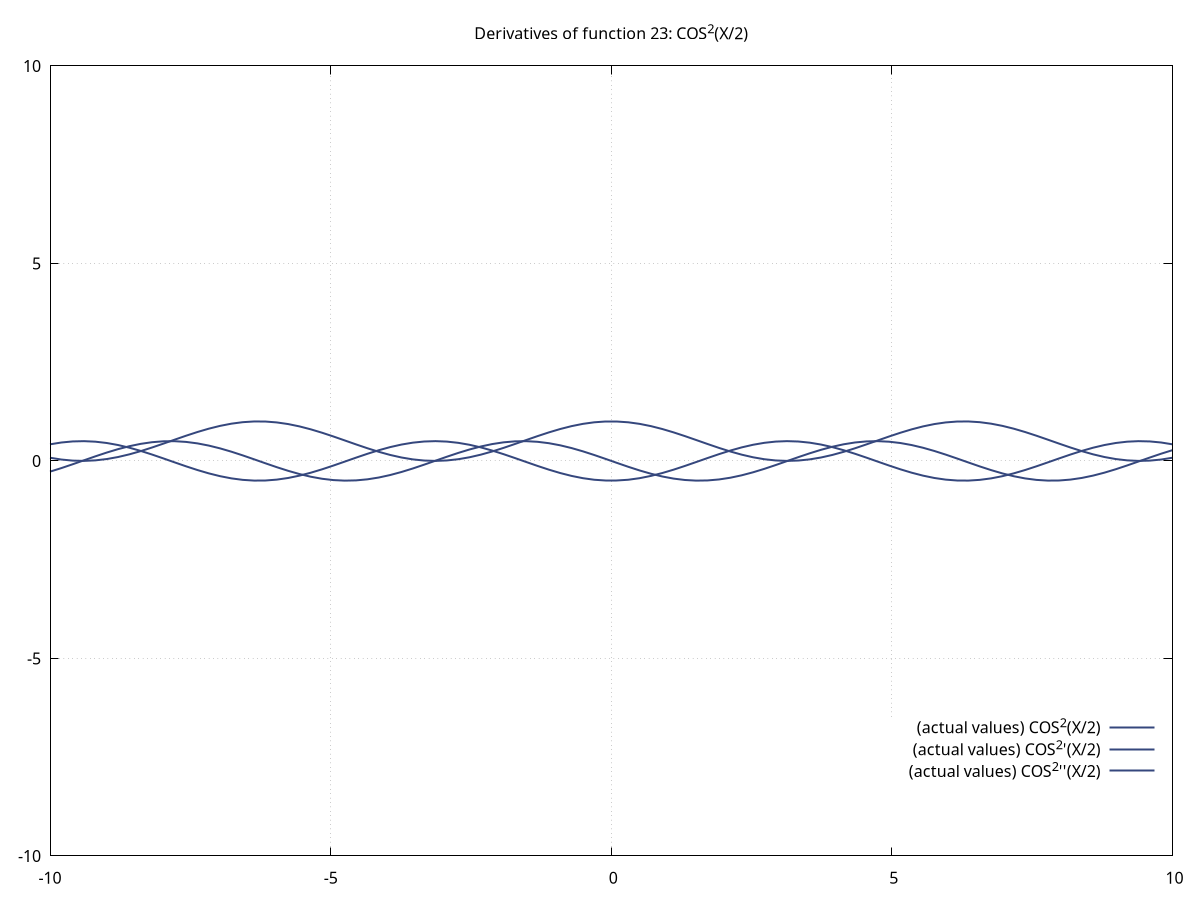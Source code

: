 # Scale font and line width (dpi) by changing the size! It will always display stretched.
set term svg size 800,800 enhanced font 'calibri,12' background rgb 'beige'
set output 'g_derivatives.svg'

# Key means label...
set key inside bottom right
set grid
set xrange [-10:10]
set yrange [-10:10]
unset ylabel
unset xlabel
set title 'Derivatives of function 23: COS^2(X/2)'
plot cos(x/2)*cos(x/2) w lines title '(actual values) COS^2(X/2)' lc rgb '#35477d' lw 2, \
"derivative.dat" using 1:2 title '(calculated values) COS^2(X/2)' w lines lc rgb '#bbded6' lw 2,\
-sin(x)/2 w lines lc rgb '#35477d' lw 2 title '(actual values) COS^2''(X/2)',\
"derivative.dat" using 1:4 title '(calculated values) COS^2''(X/2)' w lines lc rgb '#fae3d9' lw 2,\
-cos(x)/2 w lines lc rgb '#35477d' lw 2 title '(actual values) COS^2''\''(X/2)', \
"derivative.dat" using 1:6 title '(calculated values) COS^2''\''(X/2)' w lines lc rgb '#ffb6b9' lw 2\
